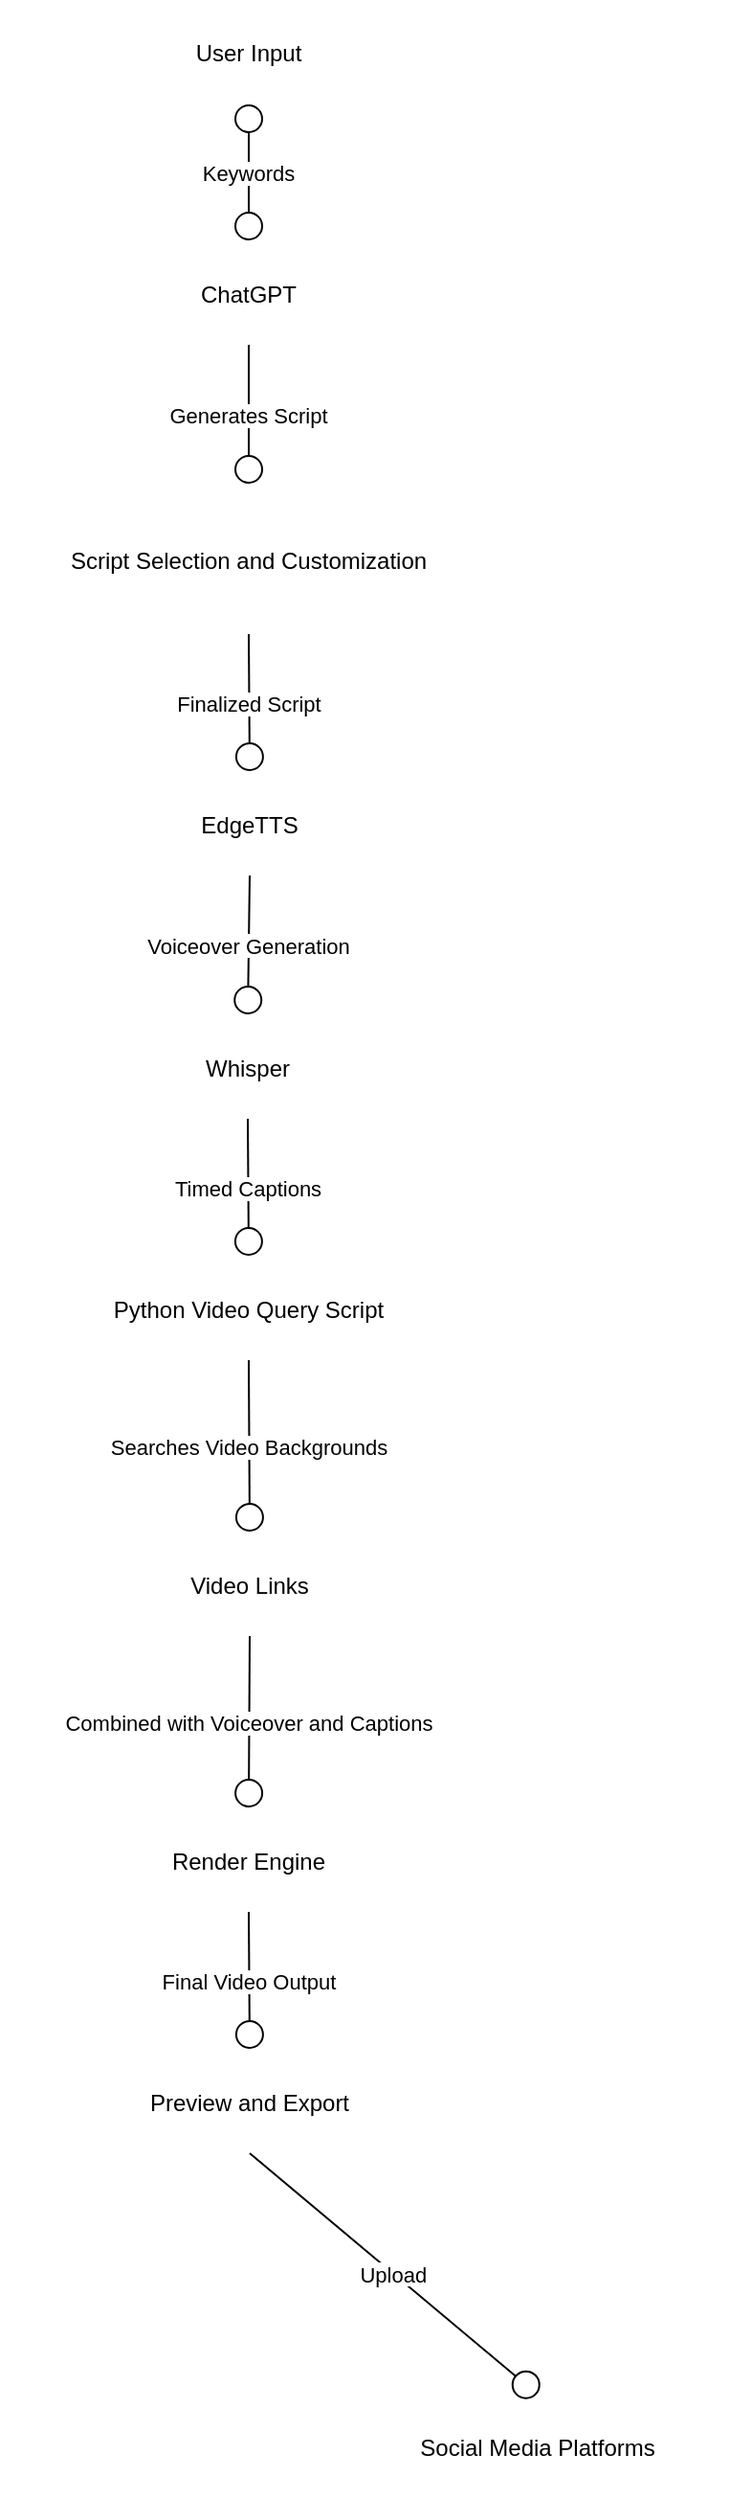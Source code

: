 <mxfile version="26.0.2">
  <diagram name="Page-1" id="yLpt9yjlWBfqFf052z8-">
    <mxGraphModel dx="1050" dy="522" grid="1" gridSize="10" guides="1" tooltips="1" connect="1" arrows="1" fold="1" page="1" pageScale="1" pageWidth="850" pageHeight="1100" math="0" shadow="0">
      <root>
        <mxCell id="0" />
        <mxCell id="1" parent="0" />
        <mxCell id="aPM2IkPOzW90RBr_08Dm-1" value="User Input" style="fillColor=none;strokeColor=none;" vertex="1" parent="1">
          <mxGeometry x="83" y="20" width="134" height="54" as="geometry" />
        </mxCell>
        <mxCell id="aPM2IkPOzW90RBr_08Dm-2" value="ChatGPT" style="fillColor=none;strokeColor=none;" vertex="1" parent="1">
          <mxGeometry x="89" y="146" width="122" height="54" as="geometry" />
        </mxCell>
        <mxCell id="aPM2IkPOzW90RBr_08Dm-3" value="Script Selection and Customization" style="fillColor=none;strokeColor=none;" vertex="1" parent="1">
          <mxGeometry x="20" y="273" width="260" height="78" as="geometry" />
        </mxCell>
        <mxCell id="aPM2IkPOzW90RBr_08Dm-4" value="EdgeTTS" style="fillColor=none;strokeColor=none;" vertex="1" parent="1">
          <mxGeometry x="90" y="423" width="121" height="54" as="geometry" />
        </mxCell>
        <mxCell id="aPM2IkPOzW90RBr_08Dm-5" value="Whisper" style="fillColor=none;strokeColor=none;" vertex="1" parent="1">
          <mxGeometry x="91" y="550" width="117" height="54" as="geometry" />
        </mxCell>
        <mxCell id="aPM2IkPOzW90RBr_08Dm-6" value="Python Video Query Script" style="fillColor=none;strokeColor=none;" vertex="1" parent="1">
          <mxGeometry x="26" y="676" width="248" height="54" as="geometry" />
        </mxCell>
        <mxCell id="aPM2IkPOzW90RBr_08Dm-7" value="Video Links" style="fillColor=none;strokeColor=none;" vertex="1" parent="1">
          <mxGeometry x="80" y="820" width="141" height="54" as="geometry" />
        </mxCell>
        <mxCell id="aPM2IkPOzW90RBr_08Dm-8" value="Render Engine" style="fillColor=none;strokeColor=none;" vertex="1" parent="1">
          <mxGeometry x="69" y="964" width="162" height="54" as="geometry" />
        </mxCell>
        <mxCell id="aPM2IkPOzW90RBr_08Dm-9" value="Preview and Export" style="fillColor=none;strokeColor=none;" vertex="1" parent="1">
          <mxGeometry x="51" y="1090" width="199" height="54" as="geometry" />
        </mxCell>
        <mxCell id="aPM2IkPOzW90RBr_08Dm-10" value="Social Media Platforms" style="fillColor=none;strokeColor=none;" vertex="1" parent="1">
          <mxGeometry x="190" y="1270" width="222" height="54" as="geometry" />
        </mxCell>
        <mxCell id="aPM2IkPOzW90RBr_08Dm-11" value="Keywords" style="curved=1;startArrow=circle;startFill=0;endArrow=circle;endFill=0;exitX=0.5;exitY=1;entryX=0.5;entryY=0.01;rounded=0;" edge="1" parent="1" source="aPM2IkPOzW90RBr_08Dm-1" target="aPM2IkPOzW90RBr_08Dm-2">
          <mxGeometry relative="1" as="geometry">
            <Array as="points" />
          </mxGeometry>
        </mxCell>
        <mxCell id="aPM2IkPOzW90RBr_08Dm-12" value="Generates Script" style="curved=1;startArrow=none;endArrow=circle;endFill=0;exitX=0.5;exitY=1.01;entryX=0.5;entryY=0;rounded=0;" edge="1" parent="1" source="aPM2IkPOzW90RBr_08Dm-2" target="aPM2IkPOzW90RBr_08Dm-3">
          <mxGeometry relative="1" as="geometry">
            <Array as="points" />
          </mxGeometry>
        </mxCell>
        <mxCell id="aPM2IkPOzW90RBr_08Dm-13" value="Finalized Script" style="curved=1;startArrow=none;endArrow=circle;endFill=0;exitX=0.5;exitY=1;entryX=0.5;entryY=0;rounded=0;" edge="1" parent="1" source="aPM2IkPOzW90RBr_08Dm-3" target="aPM2IkPOzW90RBr_08Dm-4">
          <mxGeometry relative="1" as="geometry">
            <Array as="points" />
          </mxGeometry>
        </mxCell>
        <mxCell id="aPM2IkPOzW90RBr_08Dm-14" value="Voiceover Generation" style="curved=1;startArrow=none;endArrow=circle;endFill=0;exitX=0.5;exitY=1;entryX=0.5;entryY=-0.01;rounded=0;" edge="1" parent="1" source="aPM2IkPOzW90RBr_08Dm-4" target="aPM2IkPOzW90RBr_08Dm-5">
          <mxGeometry relative="1" as="geometry">
            <Array as="points" />
          </mxGeometry>
        </mxCell>
        <mxCell id="aPM2IkPOzW90RBr_08Dm-15" value="Timed Captions" style="curved=1;startArrow=none;endArrow=circle;endFill=0;exitX=0.5;exitY=0.99;entryX=0.5;entryY=0;rounded=0;" edge="1" parent="1" source="aPM2IkPOzW90RBr_08Dm-5" target="aPM2IkPOzW90RBr_08Dm-6">
          <mxGeometry relative="1" as="geometry">
            <Array as="points" />
          </mxGeometry>
        </mxCell>
        <mxCell id="aPM2IkPOzW90RBr_08Dm-16" value="Searches Video Backgrounds" style="curved=1;startArrow=none;endArrow=circle;endFill=0;exitX=0.5;exitY=1;entryX=0.5;entryY=0;rounded=0;" edge="1" parent="1" source="aPM2IkPOzW90RBr_08Dm-6" target="aPM2IkPOzW90RBr_08Dm-7">
          <mxGeometry relative="1" as="geometry">
            <Array as="points" />
          </mxGeometry>
        </mxCell>
        <mxCell id="aPM2IkPOzW90RBr_08Dm-17" value="Combined with Voiceover and Captions" style="curved=1;startArrow=none;endArrow=circle;endFill=0;exitX=0.5;exitY=1;entryX=0.5;entryY=0;rounded=0;" edge="1" parent="1" source="aPM2IkPOzW90RBr_08Dm-7" target="aPM2IkPOzW90RBr_08Dm-8">
          <mxGeometry relative="1" as="geometry">
            <Array as="points" />
          </mxGeometry>
        </mxCell>
        <mxCell id="aPM2IkPOzW90RBr_08Dm-18" value="Final Video Output" style="curved=1;startArrow=none;endArrow=circle;endFill=0;exitX=0.5;exitY=1;entryX=0.5;entryY=0.01;rounded=0;" edge="1" parent="1" source="aPM2IkPOzW90RBr_08Dm-8" target="aPM2IkPOzW90RBr_08Dm-9">
          <mxGeometry relative="1" as="geometry">
            <Array as="points" />
          </mxGeometry>
        </mxCell>
        <mxCell id="aPM2IkPOzW90RBr_08Dm-19" value="Upload" style="curved=1;startArrow=none;endArrow=circle;endFill=0;exitX=0.5;exitY=1.01;entryX=0.5;entryY=0;rounded=0;" edge="1" parent="1" source="aPM2IkPOzW90RBr_08Dm-9" target="aPM2IkPOzW90RBr_08Dm-10">
          <mxGeometry relative="1" as="geometry">
            <Array as="points" />
          </mxGeometry>
        </mxCell>
      </root>
    </mxGraphModel>
  </diagram>
</mxfile>
